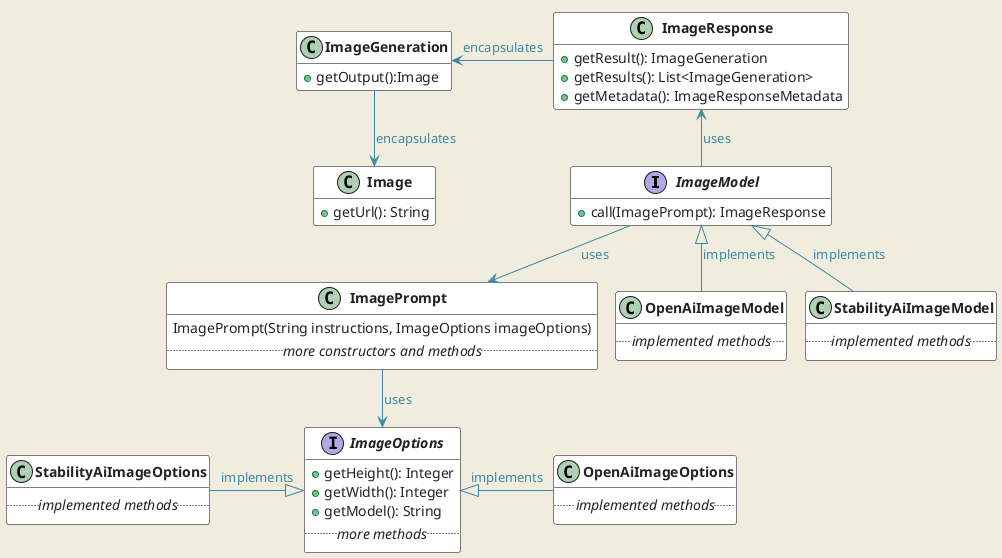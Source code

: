 @startuml
'https://plantuml.com/class-diagram
!pragma layout smetana
set namespaceSeparator none
allowmixing
hide empty attributes
skinparam Handwritten false
skinparam ClassBorderColor black
skinparam BackgroundColor #F0EDDE
skinparam ClassAttributeFontColor #222222
skinparam ClassFontStyle bold

skinparam class {
ArrowColor #3C88A3
ArrowFontColor #3C88A3
hide empty attributes
skinparam Handwritten false
skinparam ClassBorderColor black
BackgroundColor #FFFFFF
}

interface "ImageModel" as im{
  +call(ImagePrompt): ImageResponse
}
interface "ImageOptions" as io {
  +getHeight(): Integer
  +getWidth(): Integer
  +getModel(): String
  .. <i>more methods ..
}
class "ImagePrompt" as ip {
  ImagePrompt(String instructions, ImageOptions imageOptions)
  .. <i>more constructors and methods ..
}
class "ImageResponse" as ir {
  +getResult(): ImageGeneration
  +getResults(): List<ImageGeneration>
  +getMetadata(): ImageResponseMetadata
}

class "ImageGeneration" as ig {
  +getOutput():Image
}
class "Image" as i {
  +getUrl(): String
}

class "OpenAiImageModel" as om {
  .. <i>implemented methods ..
}

class "StabilityAiImageModel" as stam {
  .. <i>implemented methods ..
}

class "OpenAiImageOptions" as oio {
  .. <i>implemented methods ..
}
class "StabilityAiImageOptions" as sio {
  .. <i>implemented methods ..
}

om -up-|> im: implements
stam -up-|> im: implements
im -down-> ip: uses
im -up-> ir: uses
ip -down-> io: uses

oio -left-|> io: implements
sio -right-|> io: implements

ir -left-> ig: encapsulates
ig -down-> i: encapsulates
@enduml